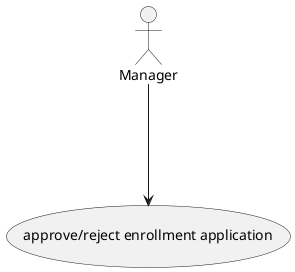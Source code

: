 @startuml
'https://plantuml.com/use-case-diagram

:Manager: as Admin

Admin ---> (approve/reject enrollment application)

@enduml